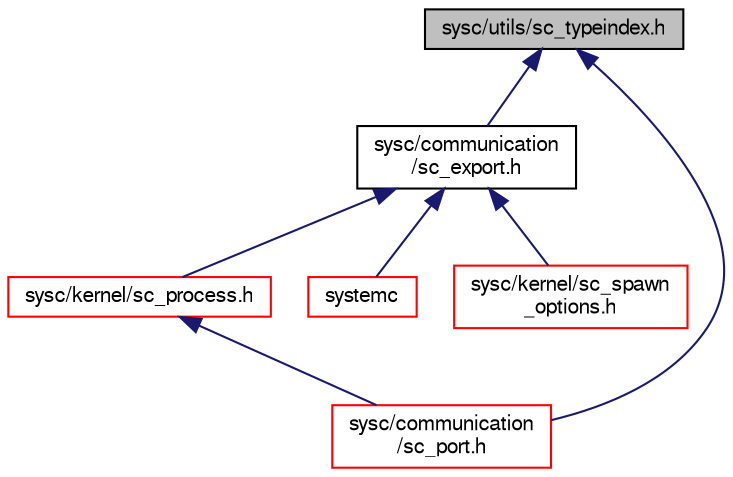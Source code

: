 digraph "sysc/utils/sc_typeindex.h"
{
  edge [fontname="FreeSans",fontsize="10",labelfontname="FreeSans",labelfontsize="10"];
  node [fontname="FreeSans",fontsize="10",shape=record];
  Node7 [label="sysc/utils/sc_typeindex.h",height=0.2,width=0.4,color="black", fillcolor="grey75", style="filled", fontcolor="black"];
  Node7 -> Node8 [dir="back",color="midnightblue",fontsize="10",style="solid",fontname="FreeSans"];
  Node8 [label="sysc/communication\l/sc_export.h",height=0.2,width=0.4,color="black", fillcolor="white", style="filled",URL="$a00020.html"];
  Node8 -> Node9 [dir="back",color="midnightblue",fontsize="10",style="solid",fontname="FreeSans"];
  Node9 [label="sysc/kernel/sc_process.h",height=0.2,width=0.4,color="red", fillcolor="white", style="filled",URL="$a00293.html"];
  Node9 -> Node17 [dir="back",color="midnightblue",fontsize="10",style="solid",fontname="FreeSans"];
  Node17 [label="sysc/communication\l/sc_port.h",height=0.2,width=0.4,color="red", fillcolor="white", style="filled",URL="$a00047.html"];
  Node8 -> Node11 [dir="back",color="midnightblue",fontsize="10",style="solid",fontname="FreeSans"];
  Node11 [label="systemc",height=0.2,width=0.4,color="red", fillcolor="white", style="filled",URL="$a00401.html"];
  Node8 -> Node28 [dir="back",color="midnightblue",fontsize="10",style="solid",fontname="FreeSans"];
  Node28 [label="sysc/kernel/sc_spawn\l_options.h",height=0.2,width=0.4,color="red", fillcolor="white", style="filled",URL="$a00320.html"];
  Node7 -> Node17 [dir="back",color="midnightblue",fontsize="10",style="solid",fontname="FreeSans"];
}
